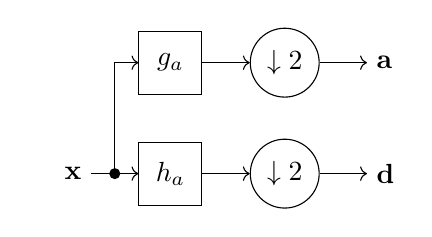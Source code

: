 \tikzstyle{filter} = [rectangle, minimum width=0.8cm, minimum height=0.8cm,text centered, draw=black]
\tikzstyle{downsampling} = [circle, minimum width=0.8cm, minimum height=0.8cm,text centered, draw=black]
\tikzstyle{branch}=[fill,shape=circle,minimum size=4pt,inner sep=0pt]
\begin{tikzpicture}[node distance=1.5cm]
    \node (x) {$\mathbf{x}$};
    \node (h) [filter, right=0.6cm of x] {$h_a$};
    \node (g) [filter, above right=0.8cm and 0.6cm of x] {$g_a$};
    \node (dh) [downsampling, right=0.6cm of h] {$\downarrow 2$};
    \node (dg) [downsampling, right=0.6cm of g] {$\downarrow 2$};
    \node (d) [right=0.6cm of dh] {$\mathbf{d}$};
    \node (a) [right=0.6cm of dg] {$\mathbf{a}$};

    \path (x) -- coordinate(branch1) (h);

    \draw [->] (x) -- (h);
    \draw [->] (h) -- (dh);
    \draw [->] (dh) -- (d);
    \draw [->] (g) -- (dg);
    \draw [->] (dg) -- (a);
    \draw[->] (branch1) node[branch] {} |- (g);
    %\draw [->] (x2) -- node[anchor=south] {$w_2$} (computation);
    %\draw [->] (xn) -- node[anchor=south] {$w_n$} (computation);
    %\draw [->] (computation) -- (f);
    %\draw [->] (f) -- (y);
    %\path (x2) -- (xn) node[pos=0.35] (dots) {$\vdots$};
\end{tikzpicture}
